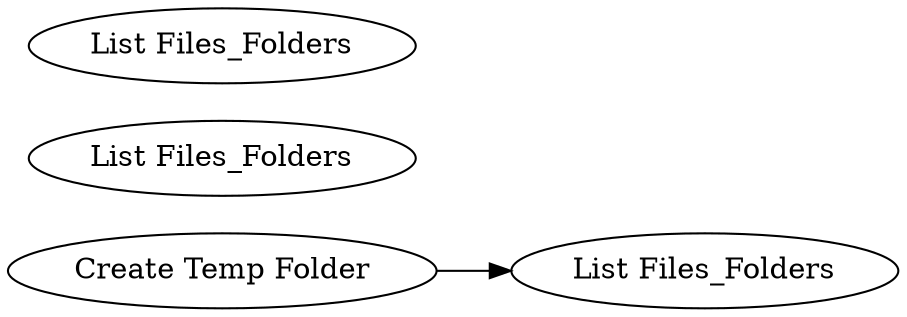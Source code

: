 digraph {
	58 [label="Create Temp Folder"]
	59 [label="List Files_Folders"]
	60 [label="List Files_Folders"]
	61 [label="List Files_Folders"]
	58 -> 59
	rankdir=LR
}
